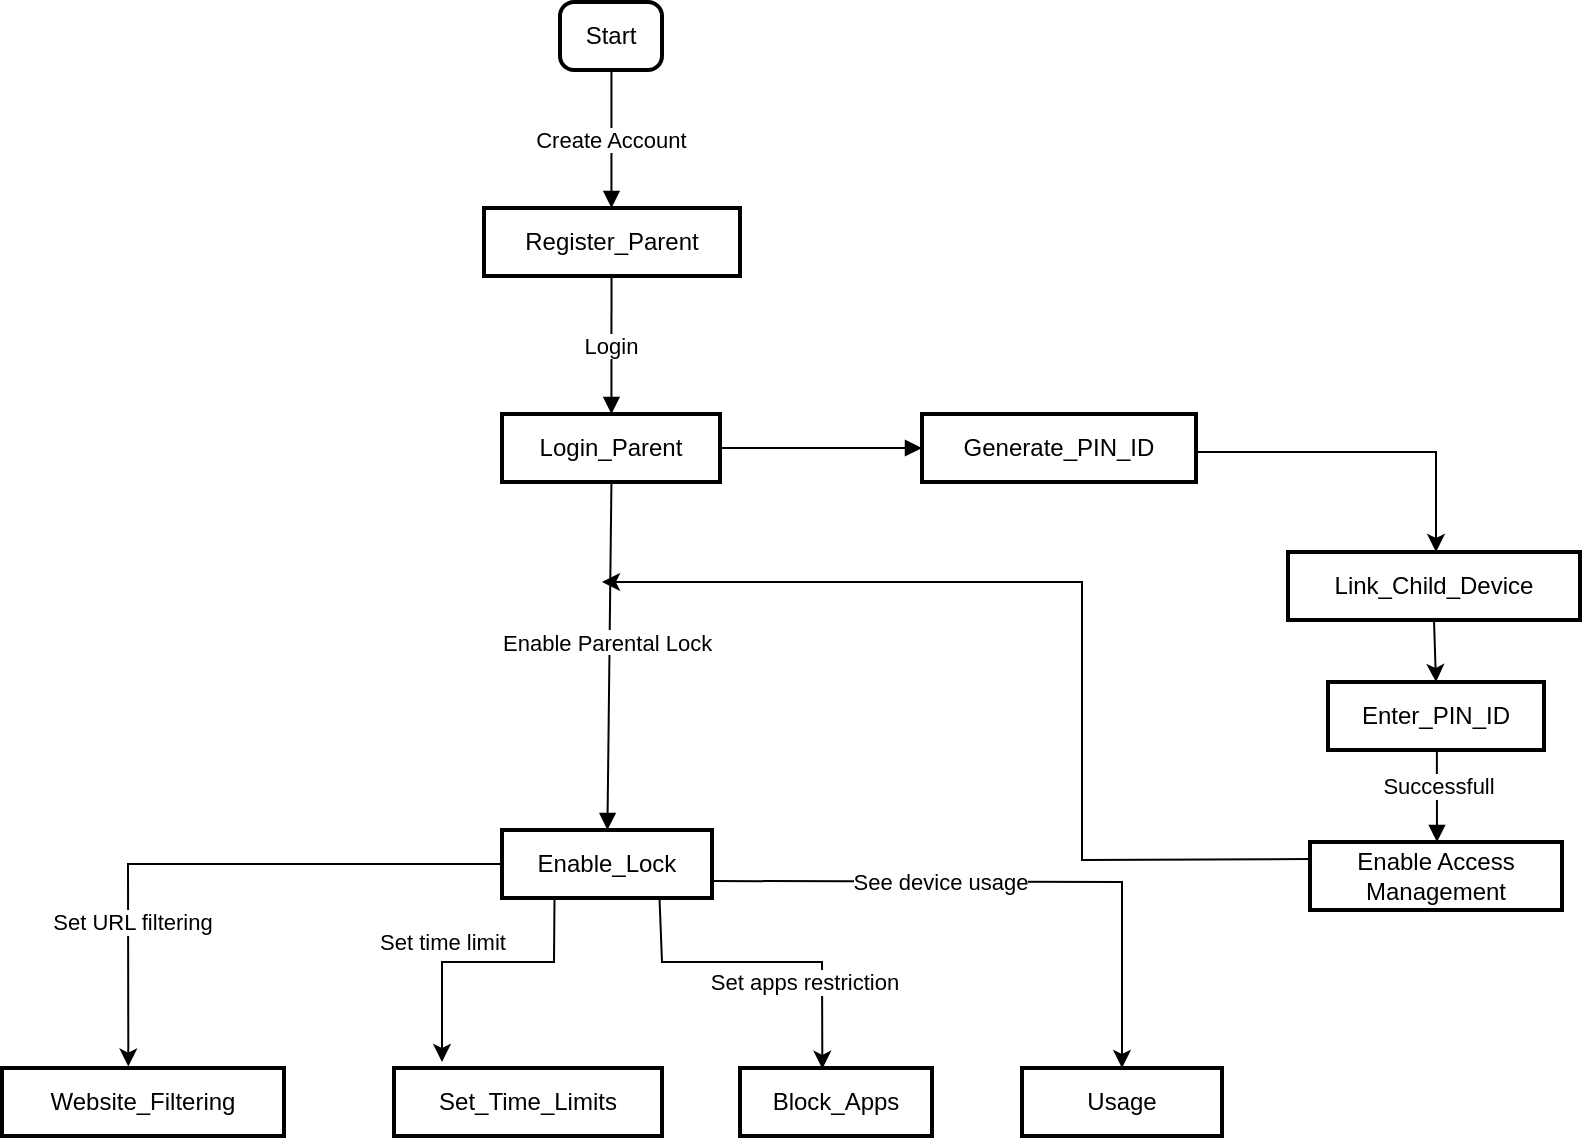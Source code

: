 <mxfile version="24.6.0" type="github">
  <diagram name="Page-1" id="m4BcOnyXe-cjXpLT4nwV">
    <mxGraphModel dx="1261" dy="1656" grid="1" gridSize="10" guides="1" tooltips="1" connect="1" arrows="1" fold="1" page="1" pageScale="1" pageWidth="850" pageHeight="1100" math="0" shadow="0">
      <root>
        <mxCell id="0" />
        <mxCell id="1" parent="0" />
        <mxCell id="2" value="Start" style="rounded=1;absoluteArcSize=1;arcSize=14;whiteSpace=wrap;strokeWidth=2;" parent="1" vertex="1">
          <mxGeometry x="349" width="51" height="34" as="geometry" />
        </mxCell>
        <mxCell id="3" value="Register_Parent" style="whiteSpace=wrap;strokeWidth=2;" parent="1" vertex="1">
          <mxGeometry x="311" y="103" width="128" height="34" as="geometry" />
        </mxCell>
        <mxCell id="4" value="Login_Parent" style="whiteSpace=wrap;strokeWidth=2;" parent="1" vertex="1">
          <mxGeometry x="320" y="206" width="109" height="34" as="geometry" />
        </mxCell>
        <mxCell id="5" value="Enable_Lock" style="whiteSpace=wrap;strokeWidth=2;" parent="1" vertex="1">
          <mxGeometry x="320" y="414" width="105" height="34" as="geometry" />
        </mxCell>
        <mxCell id="6" value="Website_Filtering" style="whiteSpace=wrap;strokeWidth=2;" parent="1" vertex="1">
          <mxGeometry x="70" y="533" width="141" height="34" as="geometry" />
        </mxCell>
        <mxCell id="7" value="Set_Time_Limits" style="whiteSpace=wrap;strokeWidth=2;" parent="1" vertex="1">
          <mxGeometry x="266" y="533" width="134" height="34" as="geometry" />
        </mxCell>
        <mxCell id="8" value="Block_Apps" style="whiteSpace=wrap;strokeWidth=2;" parent="1" vertex="1">
          <mxGeometry x="439" y="533" width="96" height="34" as="geometry" />
        </mxCell>
        <mxCell id="10" value="Link_Child_Device" style="whiteSpace=wrap;strokeWidth=2;" parent="1" vertex="1">
          <mxGeometry x="713" y="275" width="146" height="34" as="geometry" />
        </mxCell>
        <mxCell id="11" value="Enter_PIN_ID" style="whiteSpace=wrap;strokeWidth=2;" parent="1" vertex="1">
          <mxGeometry x="733" y="340" width="108" height="34" as="geometry" />
        </mxCell>
        <mxCell id="12" value="Enable Access Management" style="whiteSpace=wrap;strokeWidth=2;" parent="1" vertex="1">
          <mxGeometry x="724" y="420" width="126" height="34" as="geometry" />
        </mxCell>
        <mxCell id="16" value="Create Account" style="curved=1;startArrow=none;endArrow=block;exitX=0.504;exitY=1;entryX=0.498;entryY=0;" parent="1" source="2" target="3" edge="1">
          <mxGeometry relative="1" as="geometry">
            <Array as="points" />
          </mxGeometry>
        </mxCell>
        <mxCell id="17" value="Login" style="curved=1;startArrow=none;endArrow=block;exitX=0.498;exitY=1;entryX=0.502;entryY=0;" parent="1" source="3" target="4" edge="1">
          <mxGeometry relative="1" as="geometry">
            <Array as="points" />
          </mxGeometry>
        </mxCell>
        <mxCell id="18" value="Enable Parental Lock" style="curved=1;startArrow=none;endArrow=block;exitX=0.502;exitY=1;entryX=0.502;entryY=0;" parent="1" source="4" target="5" edge="1">
          <mxGeometry x="-0.08" y="-1" relative="1" as="geometry">
            <Array as="points" />
            <mxPoint as="offset" />
          </mxGeometry>
        </mxCell>
        <mxCell id="25" value="" style="curved=1;startArrow=none;endArrow=block;exitX=0.504;exitY=1;entryX=0.504;entryY=0;" parent="1" source="11" target="12" edge="1">
          <mxGeometry relative="1" as="geometry">
            <Array as="points" />
          </mxGeometry>
        </mxCell>
        <mxCell id="qsvE_XPZvbNynInYf8Va-25" value="Successfull" style="edgeLabel;html=1;align=center;verticalAlign=middle;resizable=0;points=[];" vertex="1" connectable="0" parent="25">
          <mxGeometry x="-0.222" relative="1" as="geometry">
            <mxPoint as="offset" />
          </mxGeometry>
        </mxCell>
        <mxCell id="yAkKS4AbIRkZIPxCm0X9-32" value="" style="endArrow=classic;html=1;rounded=0;exitX=0.5;exitY=1;exitDx=0;exitDy=0;entryX=0.5;entryY=0;entryDx=0;entryDy=0;" parent="1" source="10" target="11" edge="1">
          <mxGeometry width="50" height="50" relative="1" as="geometry">
            <mxPoint x="790" y="600" as="sourcePoint" />
            <mxPoint x="840" y="550" as="targetPoint" />
          </mxGeometry>
        </mxCell>
        <mxCell id="yAkKS4AbIRkZIPxCm0X9-34" value="" style="curved=1;startArrow=none;endArrow=block;entryX=0;entryY=0.5;exitX=1;exitY=0.5;exitDx=0;exitDy=0;entryDx=0;entryDy=0;" parent="1" source="4" target="9" edge="1">
          <mxGeometry x="0.457" y="160" relative="1" as="geometry">
            <Array as="points" />
            <mxPoint x="430" y="326" as="sourcePoint" />
            <mxPoint x="796" y="370" as="targetPoint" />
            <mxPoint as="offset" />
          </mxGeometry>
        </mxCell>
        <mxCell id="9" value="Generate_PIN_ID" style="whiteSpace=wrap;strokeWidth=2;" parent="1" vertex="1">
          <mxGeometry x="530" y="206" width="137" height="34" as="geometry" />
        </mxCell>
        <mxCell id="yAkKS4AbIRkZIPxCm0X9-35" value="Usage" style="whiteSpace=wrap;strokeWidth=2;" parent="1" vertex="1">
          <mxGeometry x="580" y="533" width="100" height="34" as="geometry" />
        </mxCell>
        <mxCell id="yAkKS4AbIRkZIPxCm0X9-36" value="" style="endArrow=classic;html=1;rounded=0;entryX=0.448;entryY=-0.022;entryDx=0;entryDy=0;entryPerimeter=0;exitX=0;exitY=0.5;exitDx=0;exitDy=0;" parent="1" source="5" target="6" edge="1">
          <mxGeometry width="50" height="50" relative="1" as="geometry">
            <mxPoint x="540" y="420" as="sourcePoint" />
            <mxPoint x="590" y="370" as="targetPoint" />
            <Array as="points">
              <mxPoint x="133" y="431" />
            </Array>
          </mxGeometry>
        </mxCell>
        <mxCell id="yAkKS4AbIRkZIPxCm0X9-46" value="Set URL filtering" style="edgeLabel;html=1;align=center;verticalAlign=middle;resizable=0;points=[];" parent="yAkKS4AbIRkZIPxCm0X9-36" vertex="1" connectable="0">
          <mxGeometry x="0.714" y="2" relative="1" as="geometry">
            <mxPoint y="-31" as="offset" />
          </mxGeometry>
        </mxCell>
        <mxCell id="yAkKS4AbIRkZIPxCm0X9-37" value="" style="endArrow=classic;html=1;rounded=0;exitX=0.25;exitY=1;exitDx=0;exitDy=0;" parent="1" source="5" edge="1">
          <mxGeometry width="50" height="50" relative="1" as="geometry">
            <mxPoint x="540" y="420" as="sourcePoint" />
            <mxPoint x="290" y="530" as="targetPoint" />
            <Array as="points">
              <mxPoint x="346" y="480" />
              <mxPoint x="290" y="480" />
            </Array>
          </mxGeometry>
        </mxCell>
        <mxCell id="yAkKS4AbIRkZIPxCm0X9-47" value="Set time limit" style="edgeLabel;html=1;align=center;verticalAlign=middle;resizable=0;points=[];" parent="yAkKS4AbIRkZIPxCm0X9-37" vertex="1" connectable="0">
          <mxGeometry x="0.009" y="3" relative="1" as="geometry">
            <mxPoint x="-19" y="-13" as="offset" />
          </mxGeometry>
        </mxCell>
        <mxCell id="yAkKS4AbIRkZIPxCm0X9-38" value="" style="endArrow=classic;html=1;rounded=0;exitX=0.75;exitY=1;exitDx=0;exitDy=0;entryX=0.429;entryY=0.012;entryDx=0;entryDy=0;entryPerimeter=0;" parent="1" source="5" target="8" edge="1">
          <mxGeometry width="50" height="50" relative="1" as="geometry">
            <mxPoint x="540" y="420" as="sourcePoint" />
            <mxPoint x="590" y="370" as="targetPoint" />
            <Array as="points">
              <mxPoint x="400" y="480" />
              <mxPoint x="480" y="480" />
            </Array>
          </mxGeometry>
        </mxCell>
        <mxCell id="yAkKS4AbIRkZIPxCm0X9-48" value="Set apps restriction" style="edgeLabel;html=1;align=center;verticalAlign=middle;resizable=0;points=[];" parent="yAkKS4AbIRkZIPxCm0X9-38" vertex="1" connectable="0">
          <mxGeometry x="-0.07" y="-2" relative="1" as="geometry">
            <mxPoint x="26" y="8" as="offset" />
          </mxGeometry>
        </mxCell>
        <mxCell id="yAkKS4AbIRkZIPxCm0X9-40" value="" style="endArrow=classic;html=1;rounded=0;exitX=1;exitY=0.75;exitDx=0;exitDy=0;entryX=0.5;entryY=0;entryDx=0;entryDy=0;" parent="1" source="5" target="yAkKS4AbIRkZIPxCm0X9-35" edge="1">
          <mxGeometry width="50" height="50" relative="1" as="geometry">
            <mxPoint x="580" y="437" as="sourcePoint" />
            <mxPoint x="654" y="533" as="targetPoint" />
            <Array as="points">
              <mxPoint x="630" y="440" />
            </Array>
          </mxGeometry>
        </mxCell>
        <mxCell id="yAkKS4AbIRkZIPxCm0X9-49" value="See device usage" style="edgeLabel;html=1;align=center;verticalAlign=middle;resizable=0;points=[];" parent="yAkKS4AbIRkZIPxCm0X9-40" vertex="1" connectable="0">
          <mxGeometry x="-0.058" y="-4" relative="1" as="geometry">
            <mxPoint x="-27" y="-4" as="offset" />
          </mxGeometry>
        </mxCell>
        <mxCell id="yAkKS4AbIRkZIPxCm0X9-41" value="" style="endArrow=classic;html=1;rounded=0;" parent="1" edge="1">
          <mxGeometry width="50" height="50" relative="1" as="geometry">
            <mxPoint x="667" y="225" as="sourcePoint" />
            <mxPoint x="787" y="275" as="targetPoint" />
            <Array as="points">
              <mxPoint x="787" y="225" />
            </Array>
          </mxGeometry>
        </mxCell>
        <mxCell id="yAkKS4AbIRkZIPxCm0X9-42" value="" style="endArrow=classic;html=1;rounded=0;exitX=0;exitY=0.25;exitDx=0;exitDy=0;" parent="1" source="12" edge="1">
          <mxGeometry width="50" height="50" relative="1" as="geometry">
            <mxPoint x="570" y="480" as="sourcePoint" />
            <mxPoint x="370" y="290" as="targetPoint" />
            <Array as="points">
              <mxPoint x="610" y="429" />
              <mxPoint x="610" y="290" />
            </Array>
          </mxGeometry>
        </mxCell>
      </root>
    </mxGraphModel>
  </diagram>
</mxfile>

